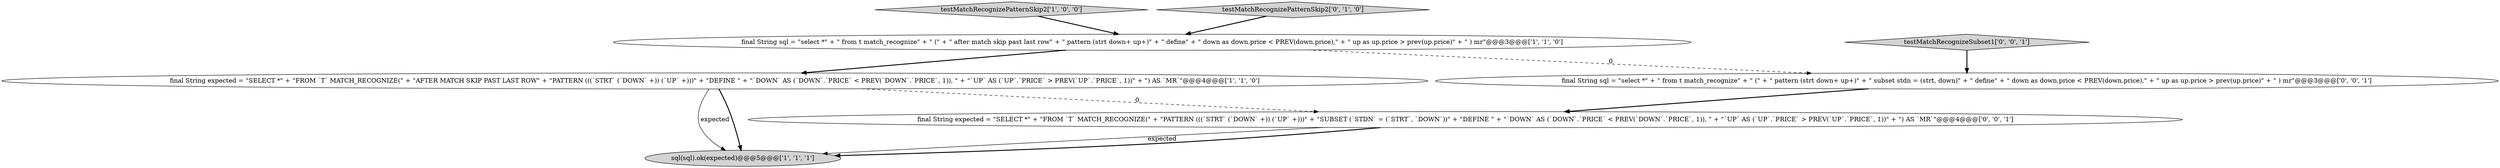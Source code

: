digraph {
1 [style = filled, label = "sql(sql).ok(expected)@@@5@@@['1', '1', '1']", fillcolor = lightgray, shape = ellipse image = "AAA0AAABBB1BBB"];
0 [style = filled, label = "final String expected = \"SELECT *\" + \"FROM `T` MATCH_RECOGNIZE(\" + \"AFTER MATCH SKIP PAST LAST ROW\" + \"PATTERN (((`STRT` (`DOWN` +)) (`UP` +)))\" + \"DEFINE \" + \"`DOWN` AS (`DOWN`.`PRICE` < PREV(`DOWN`.`PRICE`, 1)), \" + \"`UP` AS (`UP`.`PRICE` > PREV(`UP`.`PRICE`, 1))\" + \") AS `MR`\"@@@4@@@['1', '1', '0']", fillcolor = white, shape = ellipse image = "AAA0AAABBB1BBB"];
5 [style = filled, label = "final String sql = \"select *\" + \" from t match_recognize\" + \" (\" + \" pattern (strt down+ up+)\" + \" subset stdn = (strt, down)\" + \" define\" + \" down as down.price < PREV(down.price),\" + \" up as up.price > prev(up.price)\" + \" ) mr\"@@@3@@@['0', '0', '1']", fillcolor = white, shape = ellipse image = "AAA0AAABBB3BBB"];
2 [style = filled, label = "final String sql = \"select *\" + \" from t match_recognize\" + \" (\" + \" after match skip past last row\" + \" pattern (strt down+ up+)\" + \" define\" + \" down as down.price < PREV(down.price),\" + \" up as up.price > prev(up.price)\" + \" ) mr\"@@@3@@@['1', '1', '0']", fillcolor = white, shape = ellipse image = "AAA0AAABBB1BBB"];
6 [style = filled, label = "testMatchRecognizeSubset1['0', '0', '1']", fillcolor = lightgray, shape = diamond image = "AAA0AAABBB3BBB"];
3 [style = filled, label = "testMatchRecognizePatternSkip2['1', '0', '0']", fillcolor = lightgray, shape = diamond image = "AAA0AAABBB1BBB"];
7 [style = filled, label = "final String expected = \"SELECT *\" + \"FROM `T` MATCH_RECOGNIZE(\" + \"PATTERN (((`STRT` (`DOWN` +)) (`UP` +)))\" + \"SUBSET (`STDN` = (`STRT`, `DOWN`))\" + \"DEFINE \" + \"`DOWN` AS (`DOWN`.`PRICE` < PREV(`DOWN`.`PRICE`, 1)), \" + \"`UP` AS (`UP`.`PRICE` > PREV(`UP`.`PRICE`, 1))\" + \") AS `MR`\"@@@4@@@['0', '0', '1']", fillcolor = white, shape = ellipse image = "AAA0AAABBB3BBB"];
4 [style = filled, label = "testMatchRecognizePatternSkip2['0', '1', '0']", fillcolor = lightgray, shape = diamond image = "AAA0AAABBB2BBB"];
0->1 [style = solid, label="expected"];
7->1 [style = solid, label="expected"];
5->7 [style = bold, label=""];
6->5 [style = bold, label=""];
2->5 [style = dashed, label="0"];
2->0 [style = bold, label=""];
7->1 [style = bold, label=""];
4->2 [style = bold, label=""];
3->2 [style = bold, label=""];
0->7 [style = dashed, label="0"];
0->1 [style = bold, label=""];
}
